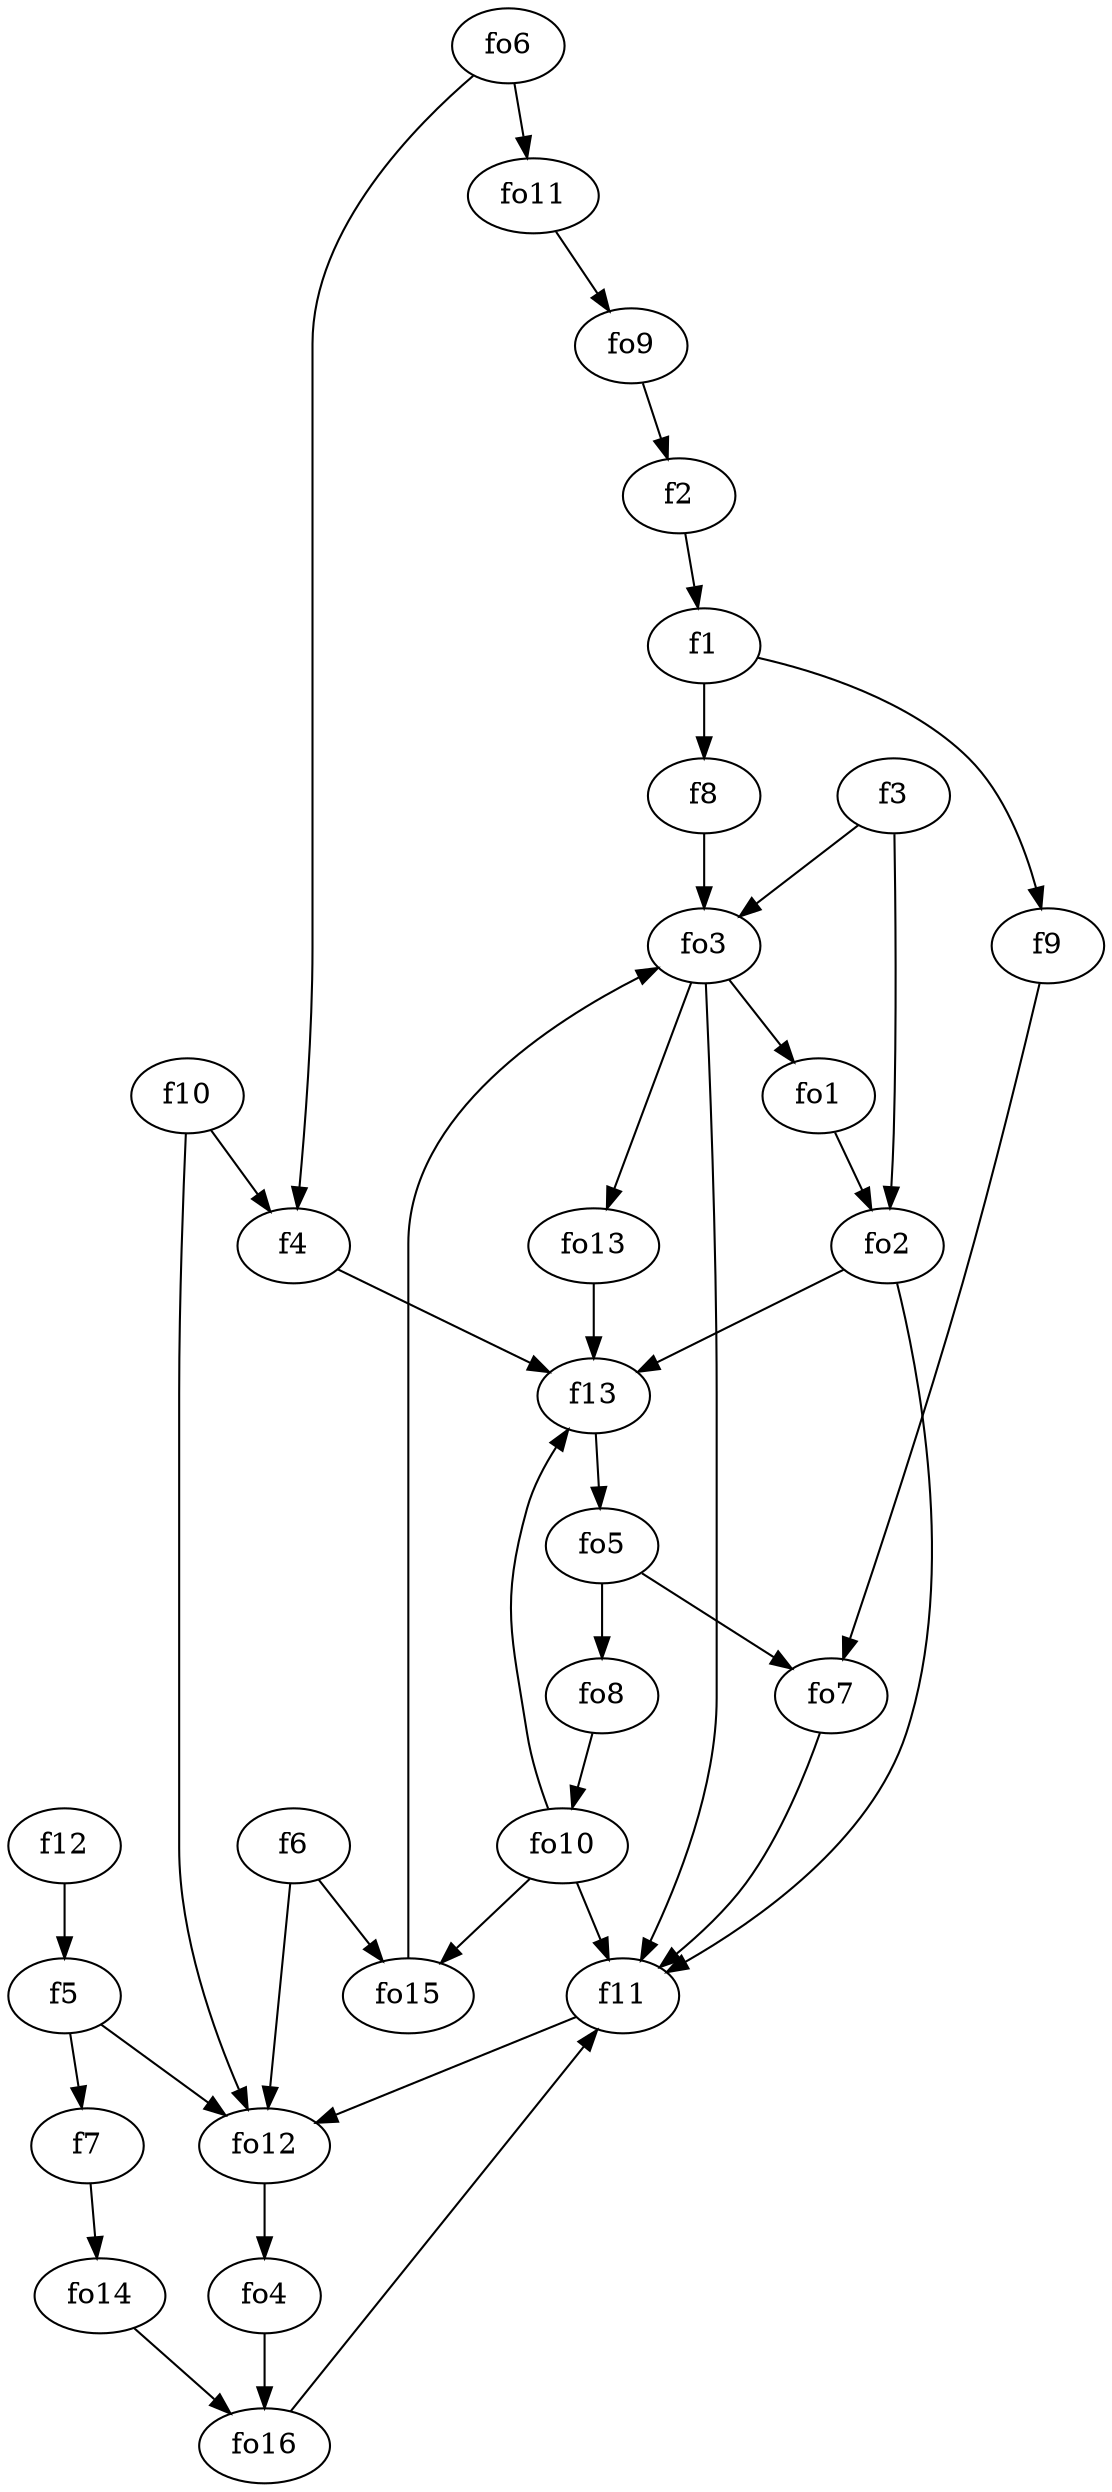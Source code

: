 strict digraph  {
f1;
f2;
f3;
f4;
f5;
f6;
f7;
f8;
f9;
f10;
f11;
f12;
f13;
fo1;
fo2;
fo3;
fo4;
fo5;
fo6;
fo7;
fo8;
fo9;
fo10;
fo11;
fo12;
fo13;
fo14;
fo15;
fo16;
f1 -> f9  [weight=2];
f1 -> f8  [weight=2];
f2 -> f1  [weight=2];
f3 -> fo2  [weight=2];
f3 -> fo3  [weight=2];
f4 -> f13  [weight=2];
f5 -> f7  [weight=2];
f5 -> fo12  [weight=2];
f6 -> fo15  [weight=2];
f6 -> fo12  [weight=2];
f7 -> fo14  [weight=2];
f8 -> fo3  [weight=2];
f9 -> fo7  [weight=2];
f10 -> fo12  [weight=2];
f10 -> f4  [weight=2];
f11 -> fo12  [weight=2];
f12 -> f5  [weight=2];
f13 -> fo5  [weight=2];
fo1 -> fo2  [weight=2];
fo2 -> f13  [weight=2];
fo2 -> f11  [weight=2];
fo3 -> fo1  [weight=2];
fo3 -> f11  [weight=2];
fo3 -> fo13  [weight=2];
fo4 -> fo16  [weight=2];
fo5 -> fo7  [weight=2];
fo5 -> fo8  [weight=2];
fo6 -> fo11  [weight=2];
fo6 -> f4  [weight=2];
fo7 -> f11  [weight=2];
fo8 -> fo10  [weight=2];
fo9 -> f2  [weight=2];
fo10 -> f13  [weight=2];
fo10 -> fo15  [weight=2];
fo10 -> f11  [weight=2];
fo11 -> fo9  [weight=2];
fo12 -> fo4  [weight=2];
fo13 -> f13  [weight=2];
fo14 -> fo16  [weight=2];
fo15 -> fo3  [weight=2];
fo16 -> f11  [weight=2];
}
